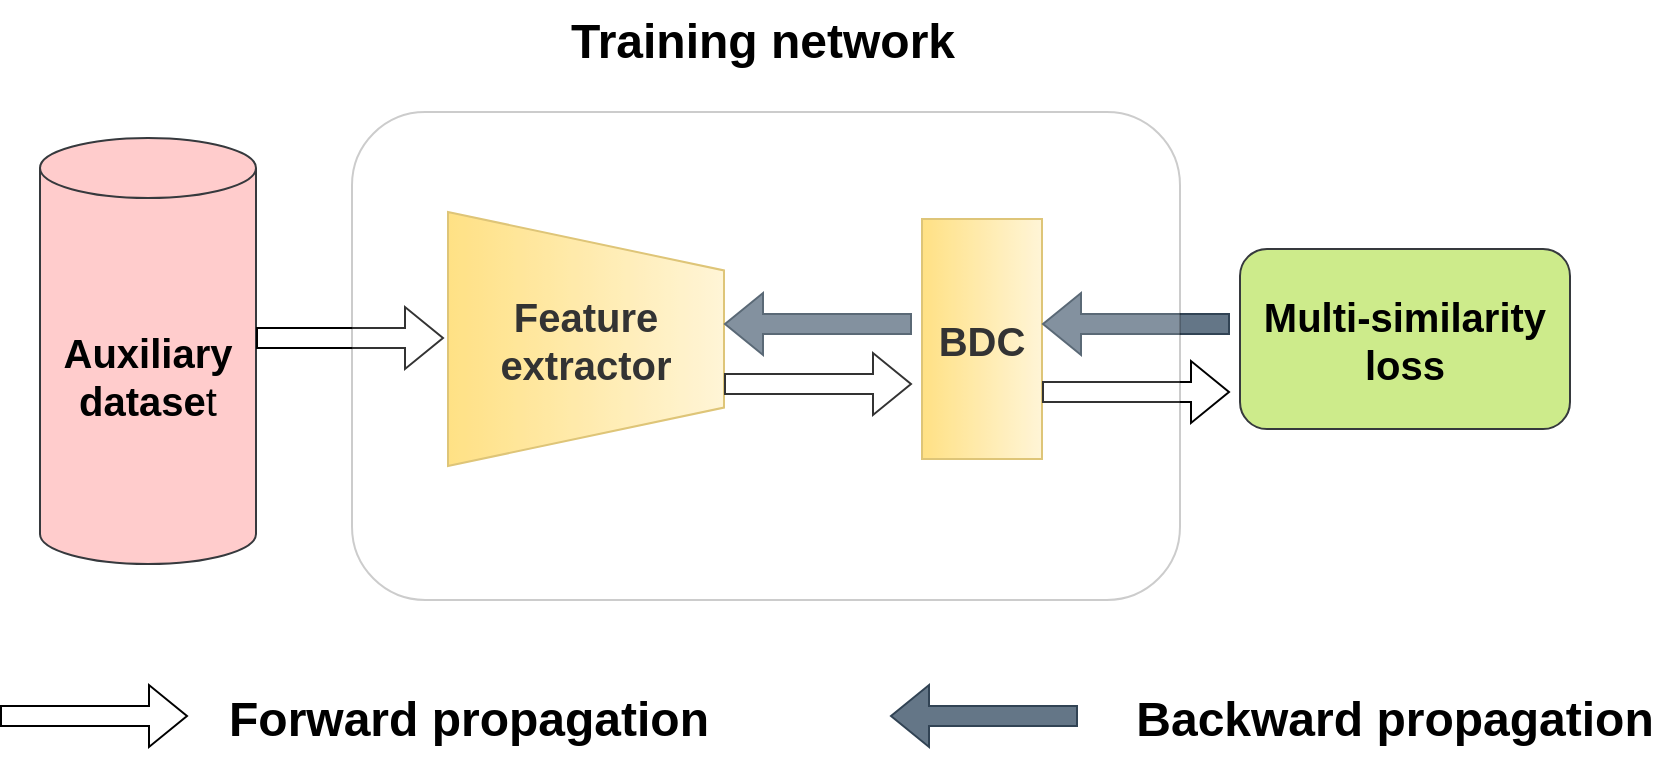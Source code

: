 <mxfile version="24.2.3" type="github">
  <diagram name="第 1 页" id="KLRgWbinqZSVkuUm89tR">
    <mxGraphModel dx="1317" dy="686" grid="0" gridSize="10" guides="1" tooltips="1" connect="1" arrows="1" fold="1" page="0" pageScale="1" pageWidth="827" pageHeight="1169" math="0" shadow="0">
      <root>
        <mxCell id="0" />
        <mxCell id="1" parent="0" />
        <mxCell id="JG4QHbzKg3VYNoe6uE91-1" value="&lt;font style=&quot;font-size: 20px;&quot;&gt;&lt;b&gt;Auxiliary datase&lt;/b&gt;t&lt;/font&gt;" style="shape=cylinder3;whiteSpace=wrap;html=1;boundedLbl=1;backgroundOutline=1;size=15;fillColor=#ffcccc;strokeColor=#36393d;" vertex="1" parent="1">
          <mxGeometry x="43" y="89" width="108" height="213" as="geometry" />
        </mxCell>
        <mxCell id="JG4QHbzKg3VYNoe6uE91-2" value="&lt;font size=&quot;1&quot;&gt;&lt;b&gt;&lt;font style=&quot;font-size: 20px;&quot;&gt;Feature extractor&lt;/font&gt;&lt;/b&gt;&lt;/font&gt;" style="verticalLabelPosition=middle;verticalAlign=middle;html=1;shape=trapezoid;perimeter=trapezoidPerimeter;whiteSpace=wrap;size=0.23;arcSize=10;flipV=1;labelPosition=center;align=center;direction=south;fillColor=#fff2cc;gradientColor=#ffd966;strokeColor=#d6b656;" vertex="1" parent="1">
          <mxGeometry x="247" y="126" width="138" height="127" as="geometry" />
        </mxCell>
        <mxCell id="JG4QHbzKg3VYNoe6uE91-3" value="&lt;font style=&quot;font-size: 20px;&quot;&gt;&lt;b&gt;BDC &lt;/b&gt;&lt;/font&gt;" style="rounded=0;whiteSpace=wrap;html=1;direction=south;fillColor=#fff2cc;gradientColor=#ffd966;strokeColor=#d6b656;" vertex="1" parent="1">
          <mxGeometry x="484" y="129.5" width="60" height="120" as="geometry" />
        </mxCell>
        <mxCell id="JG4QHbzKg3VYNoe6uE91-5" value="&lt;b&gt;&lt;font style=&quot;font-size: 20px;&quot;&gt;Multi-similarity loss&lt;/font&gt;&lt;/b&gt;" style="rounded=1;whiteSpace=wrap;html=1;fillColor=#cdeb8b;strokeColor=#36393d;" vertex="1" parent="1">
          <mxGeometry x="643" y="144.5" width="165" height="90" as="geometry" />
        </mxCell>
        <mxCell id="JG4QHbzKg3VYNoe6uE91-6" value="" style="shape=flexArrow;endArrow=classic;html=1;rounded=0;" edge="1" parent="1">
          <mxGeometry width="50" height="50" relative="1" as="geometry">
            <mxPoint x="151" y="189" as="sourcePoint" />
            <mxPoint x="245" y="189" as="targetPoint" />
          </mxGeometry>
        </mxCell>
        <mxCell id="JG4QHbzKg3VYNoe6uE91-7" value="" style="shape=flexArrow;endArrow=classic;html=1;rounded=0;fontStyle=1" edge="1" parent="1">
          <mxGeometry width="50" height="50" relative="1" as="geometry">
            <mxPoint x="544" y="216" as="sourcePoint" />
            <mxPoint x="638" y="216" as="targetPoint" />
          </mxGeometry>
        </mxCell>
        <mxCell id="JG4QHbzKg3VYNoe6uE91-8" value="" style="shape=flexArrow;endArrow=classic;html=1;rounded=0;" edge="1" parent="1">
          <mxGeometry width="50" height="50" relative="1" as="geometry">
            <mxPoint x="385" y="212" as="sourcePoint" />
            <mxPoint x="479" y="212" as="targetPoint" />
          </mxGeometry>
        </mxCell>
        <mxCell id="JG4QHbzKg3VYNoe6uE91-9" value="" style="shape=flexArrow;endArrow=none;html=1;rounded=0;fontStyle=1;startArrow=block;endFill=0;fillColor=#647687;strokeColor=#314354;" edge="1" parent="1">
          <mxGeometry width="50" height="50" relative="1" as="geometry">
            <mxPoint x="544" y="182" as="sourcePoint" />
            <mxPoint x="638" y="182" as="targetPoint" />
          </mxGeometry>
        </mxCell>
        <mxCell id="JG4QHbzKg3VYNoe6uE91-10" value="" style="shape=flexArrow;endArrow=none;html=1;rounded=0;fontStyle=1;startArrow=block;endFill=0;fillColor=#647687;strokeColor=#314354;" edge="1" parent="1">
          <mxGeometry width="50" height="50" relative="1" as="geometry">
            <mxPoint x="385" y="182" as="sourcePoint" />
            <mxPoint x="479" y="182" as="targetPoint" />
          </mxGeometry>
        </mxCell>
        <mxCell id="JG4QHbzKg3VYNoe6uE91-13" value="" style="rounded=1;whiteSpace=wrap;html=1;opacity=20;" vertex="1" parent="1">
          <mxGeometry x="199" y="76" width="414" height="244" as="geometry" />
        </mxCell>
        <mxCell id="JG4QHbzKg3VYNoe6uE91-17" value="&lt;font size=&quot;1&quot;&gt;&lt;b&gt;&lt;font style=&quot;font-size: 24px;&quot;&gt;Forward propagation&lt;br&gt;&lt;/font&gt;&lt;/b&gt;&lt;/font&gt;" style="text;html=1;align=center;verticalAlign=middle;resizable=0;points=[];autosize=1;strokeColor=none;fillColor=none;" vertex="1" parent="1">
          <mxGeometry x="128" y="359" width="258" height="41" as="geometry" />
        </mxCell>
        <mxCell id="JG4QHbzKg3VYNoe6uE91-18" value="&lt;font size=&quot;1&quot;&gt;&lt;b&gt;&lt;font style=&quot;font-size: 24px;&quot;&gt;Backward propagation&lt;/font&gt;&lt;/b&gt;&lt;/font&gt;" style="text;html=1;align=center;verticalAlign=middle;resizable=0;points=[];autosize=1;strokeColor=none;fillColor=none;" vertex="1" parent="1">
          <mxGeometry x="581" y="359" width="277" height="41" as="geometry" />
        </mxCell>
        <mxCell id="JG4QHbzKg3VYNoe6uE91-21" value="" style="shape=flexArrow;endArrow=none;html=1;rounded=0;fontStyle=1;startArrow=block;endFill=0;fillColor=#647687;strokeColor=#314354;" edge="1" parent="1">
          <mxGeometry width="50" height="50" relative="1" as="geometry">
            <mxPoint x="468" y="378" as="sourcePoint" />
            <mxPoint x="562" y="378" as="targetPoint" />
          </mxGeometry>
        </mxCell>
        <mxCell id="JG4QHbzKg3VYNoe6uE91-22" value="" style="shape=flexArrow;endArrow=classic;html=1;rounded=0;" edge="1" parent="1">
          <mxGeometry width="50" height="50" relative="1" as="geometry">
            <mxPoint x="23" y="378" as="sourcePoint" />
            <mxPoint x="117" y="378" as="targetPoint" />
          </mxGeometry>
        </mxCell>
        <mxCell id="JG4QHbzKg3VYNoe6uE91-23" value="&lt;font size=&quot;1&quot;&gt;&lt;b&gt;&lt;font style=&quot;font-size: 24px;&quot;&gt;Training network&lt;br&gt;&lt;/font&gt;&lt;/b&gt;&lt;/font&gt;" style="text;html=1;align=center;verticalAlign=middle;resizable=0;points=[];autosize=1;strokeColor=none;fillColor=none;" vertex="1" parent="1">
          <mxGeometry x="299" y="20" width="210" height="41" as="geometry" />
        </mxCell>
      </root>
    </mxGraphModel>
  </diagram>
</mxfile>
